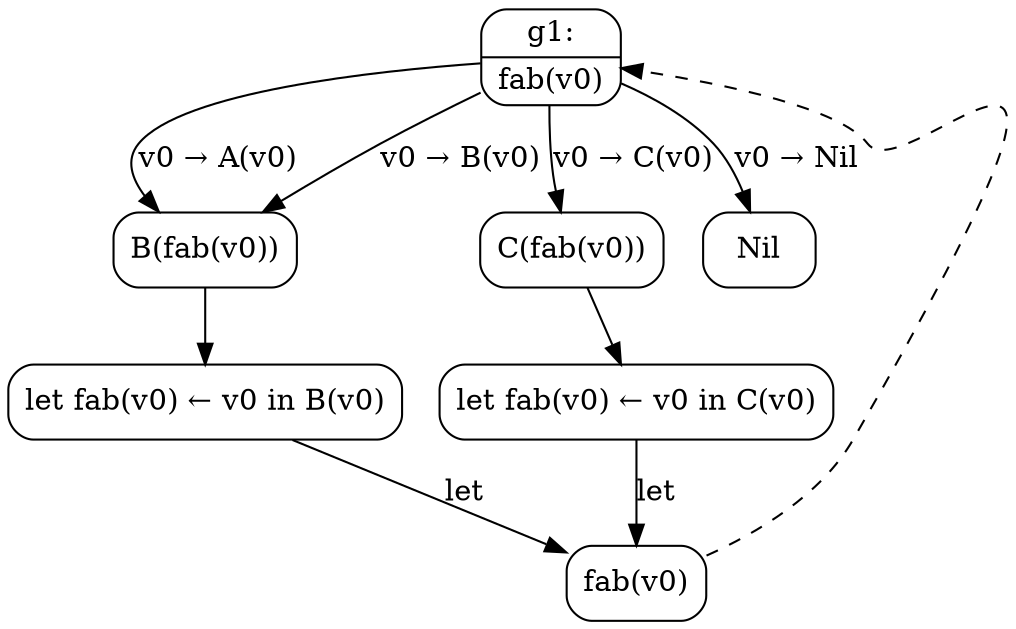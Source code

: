 digraph {
  node [shape=box, style=rounded];

  F1 [shape=record, label="{g1:|fab(v0)}"];
  C1 [label="B(fab(v0))"];
  F1 -> C1 [label="v0 → A(v0)"];
  F1 -> C1 [label="v0 → B(v0)"];
  C3 [label="C(fab(v0))"];
  F1 -> C3 [label="v0 → C(v0)"];
  C4 [label="Nil"];
  F1 -> C4 [label="v0 → Nil"];
  L1 [label="let fab(v0) ← v0 in B(v0)"];
  C1 -> L1;
  C5 [label="fab(v0)"];
  L1 -> C5 [label="let"];
  L2 [label="let fab(v0) ← v0 in C(v0)"];
  C3 -> L2;
  L2 -> C5 [label="let"];
  C5 -> F1 [style=dashed];
}
